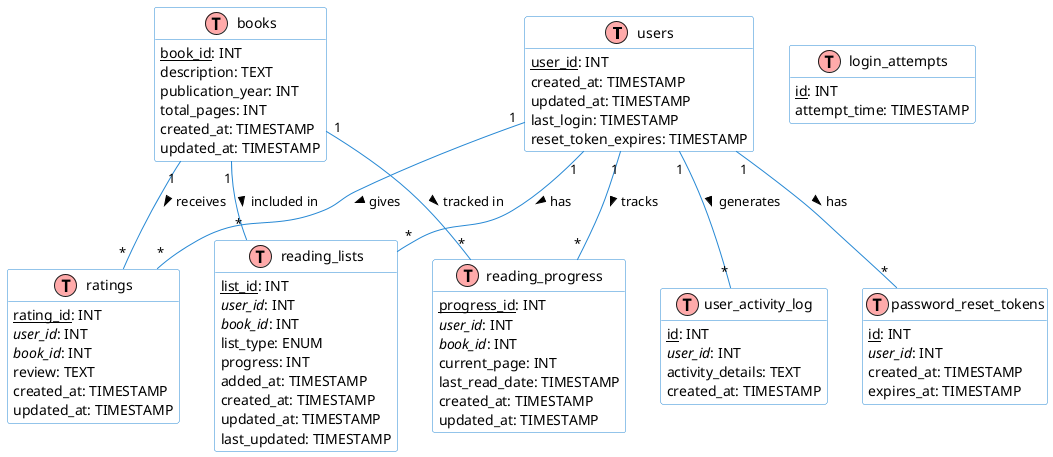 @startuml BookHub ERD

!define table(x) class x << (T,#FFAAAA) >>
!define primary_key(x) <u>x</u>
!define foreign_key(x) <i>x</i>

hide methods
hide stereotypes

skinparam class {
    BackgroundColor White
    ArrowColor #2688d4
    BorderColor #2688d4
}

table(users) {
    primary_key(user_id): INT
    username: VARCHAR(50)
    email: VARCHAR(255)
    password_hash: VARCHAR(255)
    full_name: VARCHAR(100)
    created_at: TIMESTAMP
    updated_at: TIMESTAMP
    last_login: TIMESTAMP
    is_active: TINYINT(1)
    is_admin: TINYINT(1)
    reset_token: VARCHAR(255)
    reset_token_expires: TIMESTAMP
}

table(books) {
    primary_key(book_id): INT
    title: VARCHAR(255)
    author: VARCHAR(255)
    description: TEXT
    cover_image: VARCHAR(255)
    genre: VARCHAR(50)
    publication_year: INT
    file_path: VARCHAR(255)
    file_type: VARCHAR(10)
    total_pages: INT
    created_at: TIMESTAMP
    updated_at: TIMESTAMP
}

table(reading_lists) {
    primary_key(list_id): INT
    foreign_key(user_id): INT
    foreign_key(book_id): INT
    list_type: ENUM
    progress: INT
    added_at: TIMESTAMP
    created_at: TIMESTAMP
    updated_at: TIMESTAMP
    last_updated: TIMESTAMP
}

table(reading_progress) {
    primary_key(progress_id): INT
    foreign_key(user_id): INT
    foreign_key(book_id): INT
    current_page: INT
    is_completed: TINYINT(1)
    last_read_date: TIMESTAMP
    created_at: TIMESTAMP
    updated_at: TIMESTAMP
}

table(ratings) {
    primary_key(rating_id): INT
    foreign_key(user_id): INT
    foreign_key(book_id): INT
    rating: DECIMAL(2,1)
    review: TEXT
    created_at: TIMESTAMP
    updated_at: TIMESTAMP
}

table(login_attempts) {
    primary_key(id): INT
    email: VARCHAR(100)
    attempt_time: TIMESTAMP
}

table(password_reset_tokens) {
    primary_key(id): INT
    foreign_key(user_id): INT
    token: VARCHAR(100)
    created_at: TIMESTAMP
    expires_at: TIMESTAMP
    used: TINYINT(1)
}

table(user_activity_log) {
    primary_key(id): INT
    foreign_key(user_id): INT
    activity_type: VARCHAR(50)
    activity_details: TEXT
    ip_address: VARCHAR(45)
    user_agent: VARCHAR(255)
    created_at: TIMESTAMP
}

' Relationships
users "1" -- "*" reading_lists : has >
users "1" -- "*" reading_progress : tracks >
users "1" -- "*" ratings : gives >
users "1" -- "*" password_reset_tokens : has >
users "1" -- "*" user_activity_log : generates >

books "1" -- "*" reading_lists : included in >
books "1" -- "*" reading_progress : tracked in >
books "1" -- "*" ratings : receives >

@enduml 